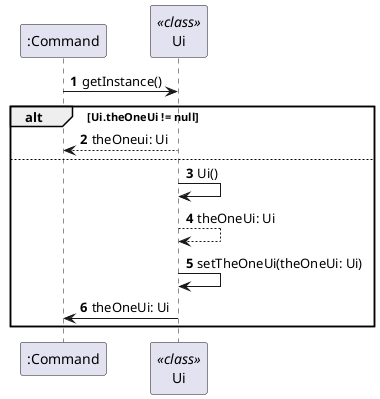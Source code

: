 @startuml
'https://plantuml.com/sequence-diagram

autonumber
participant ":Command" as Command
participant "Ui" as Ui <<class>>

Command -> Ui: getInstance()
alt Ui.theOneUi != null
    return theOneui: Ui
else
    Ui -> Ui: Ui()
    Ui --> Ui: theOneUi: Ui
    Ui -> Ui: setTheOneUi(theOneUi: Ui)
    Ui -> Command: theOneUi: Ui
end
@enduml